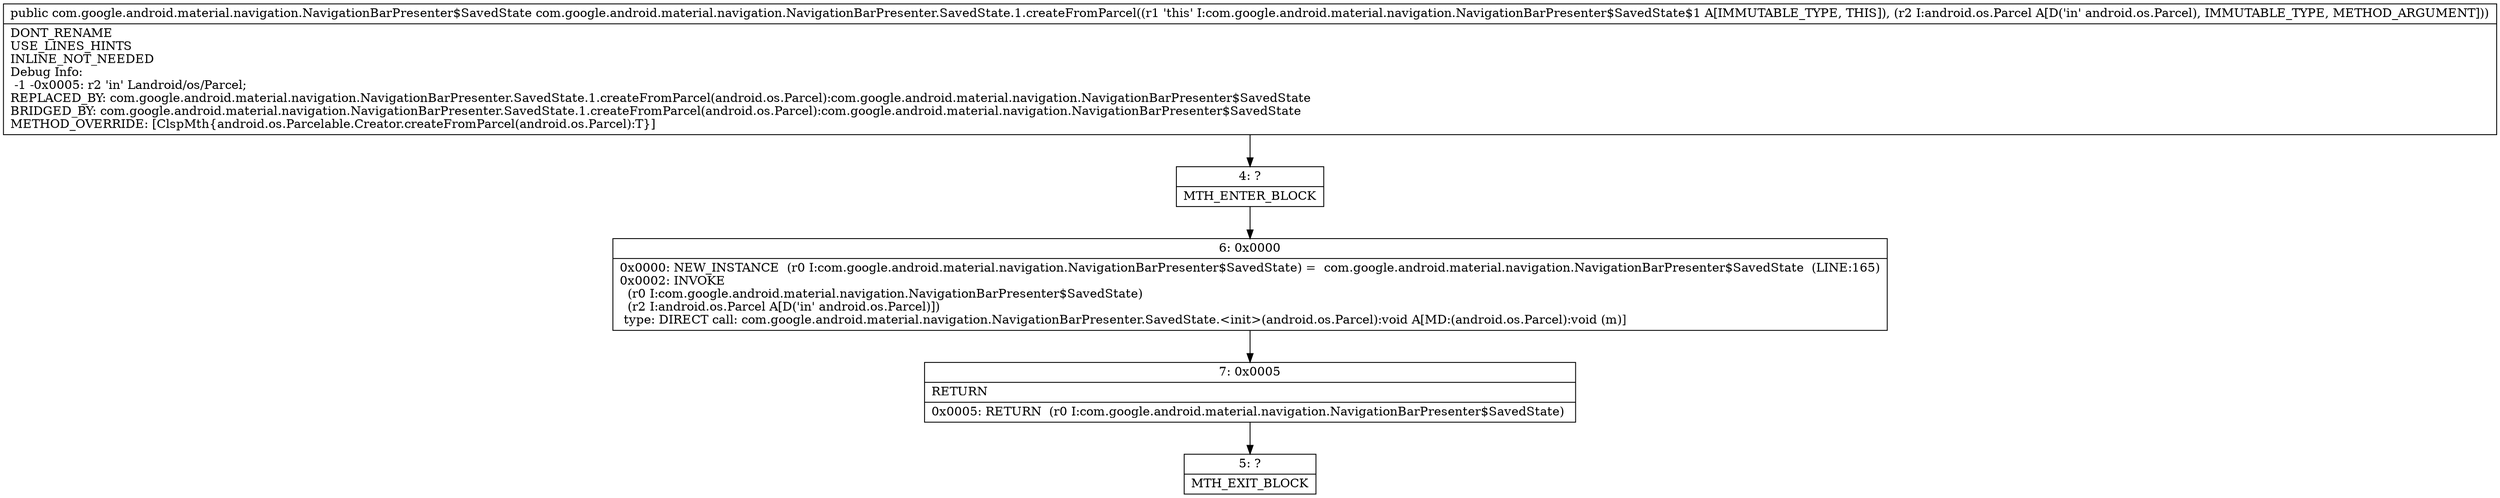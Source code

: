 digraph "CFG forcom.google.android.material.navigation.NavigationBarPresenter.SavedState.1.createFromParcel(Landroid\/os\/Parcel;)Lcom\/google\/android\/material\/navigation\/NavigationBarPresenter$SavedState;" {
Node_4 [shape=record,label="{4\:\ ?|MTH_ENTER_BLOCK\l}"];
Node_6 [shape=record,label="{6\:\ 0x0000|0x0000: NEW_INSTANCE  (r0 I:com.google.android.material.navigation.NavigationBarPresenter$SavedState) =  com.google.android.material.navigation.NavigationBarPresenter$SavedState  (LINE:165)\l0x0002: INVOKE  \l  (r0 I:com.google.android.material.navigation.NavigationBarPresenter$SavedState)\l  (r2 I:android.os.Parcel A[D('in' android.os.Parcel)])\l type: DIRECT call: com.google.android.material.navigation.NavigationBarPresenter.SavedState.\<init\>(android.os.Parcel):void A[MD:(android.os.Parcel):void (m)]\l}"];
Node_7 [shape=record,label="{7\:\ 0x0005|RETURN\l|0x0005: RETURN  (r0 I:com.google.android.material.navigation.NavigationBarPresenter$SavedState) \l}"];
Node_5 [shape=record,label="{5\:\ ?|MTH_EXIT_BLOCK\l}"];
MethodNode[shape=record,label="{public com.google.android.material.navigation.NavigationBarPresenter$SavedState com.google.android.material.navigation.NavigationBarPresenter.SavedState.1.createFromParcel((r1 'this' I:com.google.android.material.navigation.NavigationBarPresenter$SavedState$1 A[IMMUTABLE_TYPE, THIS]), (r2 I:android.os.Parcel A[D('in' android.os.Parcel), IMMUTABLE_TYPE, METHOD_ARGUMENT]))  | DONT_RENAME\lUSE_LINES_HINTS\lINLINE_NOT_NEEDED\lDebug Info:\l  \-1 \-0x0005: r2 'in' Landroid\/os\/Parcel;\lREPLACED_BY: com.google.android.material.navigation.NavigationBarPresenter.SavedState.1.createFromParcel(android.os.Parcel):com.google.android.material.navigation.NavigationBarPresenter$SavedState\lBRIDGED_BY: com.google.android.material.navigation.NavigationBarPresenter.SavedState.1.createFromParcel(android.os.Parcel):com.google.android.material.navigation.NavigationBarPresenter$SavedState\lMETHOD_OVERRIDE: [ClspMth\{android.os.Parcelable.Creator.createFromParcel(android.os.Parcel):T\}]\l}"];
MethodNode -> Node_4;Node_4 -> Node_6;
Node_6 -> Node_7;
Node_7 -> Node_5;
}


